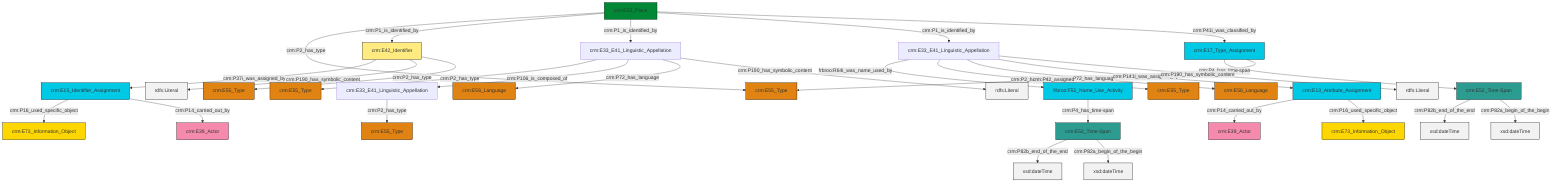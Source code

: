 graph TD
classDef Literal fill:#f2f2f2,stroke:#000000;
classDef CRM_Entity fill:#FFFFFF,stroke:#000000;
classDef Temporal_Entity fill:#00C9E6, stroke:#000000;
classDef Type fill:#E18312, stroke:#000000;
classDef Time-Span fill:#2C9C91, stroke:#000000;
classDef Appellation fill:#FFEB7F, stroke:#000000;
classDef Place fill:#008836, stroke:#000000;
classDef Persistent_Item fill:#B266B2, stroke:#000000;
classDef Conceptual_Object fill:#FFD700, stroke:#000000;
classDef Physical_Thing fill:#D2B48C, stroke:#000000;
classDef Actor fill:#f58aad, stroke:#000000;
classDef PC_Classes fill:#4ce600, stroke:#000000;
classDef Multi fill:#cccccc,stroke:#000000;

0["crm:E53_Place"]:::Place -->|crm:P2_has_type| 1["crm:E55_Type"]:::Type
4["crm:E52_Time-Span"]:::Time-Span -->|crm:P82b_end_of_the_end| 5[xsd:dateTime]:::Literal
2["crm:E33_E41_Linguistic_Appellation"]:::Default -->|frbroo:R64i_was_name_used_by| 6["frbroo:F52_Name_Use_Activity"]:::Temporal_Entity
11["crm:E42_Identifier"]:::Appellation -->|crm:P37i_was_assigned_by| 12["crm:E15_Identifier_Assignment"]:::Temporal_Entity
11["crm:E42_Identifier"]:::Appellation -->|crm:P190_has_symbolic_content| 13[rdfs:Literal]:::Literal
12["crm:E15_Identifier_Assignment"]:::Temporal_Entity -->|crm:P16_used_specific_object| 14["crm:E73_Information_Object"]:::Conceptual_Object
17["crm:E33_E41_Linguistic_Appellation"]:::Default -->|crm:P2_has_type| 18["crm:E55_Type"]:::Type
4["crm:E52_Time-Span"]:::Time-Span -->|crm:P82a_begin_of_the_begin| 21[xsd:dateTime]:::Literal
0["crm:E53_Place"]:::Place -->|crm:P1_is_identified_by| 11["crm:E42_Identifier"]:::Appellation
0["crm:E53_Place"]:::Place -->|crm:P1_is_identified_by| 24["crm:E33_E41_Linguistic_Appellation"]:::Default
2["crm:E33_E41_Linguistic_Appellation"]:::Default -->|crm:P2_has_type| 26["crm:E55_Type"]:::Type
0["crm:E53_Place"]:::Place -->|crm:P1_is_identified_by| 2["crm:E33_E41_Linguistic_Appellation"]:::Default
27["crm:E17_Type_Assignment"]:::Temporal_Entity -->|crm:P4_has_time-span| 4["crm:E52_Time-Span"]:::Time-Span
2["crm:E33_E41_Linguistic_Appellation"]:::Default -->|crm:P72_has_language| 29["crm:E56_Language"]:::Type
9["crm:E52_Time-Span"]:::Time-Span -->|crm:P82b_end_of_the_end| 32[xsd:dateTime]:::Literal
6["frbroo:F52_Name_Use_Activity"]:::Temporal_Entity -->|crm:P4_has_time-span| 9["crm:E52_Time-Span"]:::Time-Span
24["crm:E33_E41_Linguistic_Appellation"]:::Default -->|crm:P2_has_type| 19["crm:E55_Type"]:::Type
11["crm:E42_Identifier"]:::Appellation -->|crm:P2_has_type| 33["crm:E55_Type"]:::Type
2["crm:E33_E41_Linguistic_Appellation"]:::Default -->|crm:P141i_was_assigned_by| 35["crm:E13_Attribute_Assignment"]:::Temporal_Entity
27["crm:E17_Type_Assignment"]:::Temporal_Entity -->|crm:P42_assigned| 1["crm:E55_Type"]:::Type
9["crm:E52_Time-Span"]:::Time-Span -->|crm:P82a_begin_of_the_begin| 40[xsd:dateTime]:::Literal
12["crm:E15_Identifier_Assignment"]:::Temporal_Entity -->|crm:P14_carried_out_by| 15["crm:E39_Actor"]:::Actor
2["crm:E33_E41_Linguistic_Appellation"]:::Default -->|crm:P190_has_symbolic_content| 42[rdfs:Literal]:::Literal
35["crm:E13_Attribute_Assignment"]:::Temporal_Entity -->|crm:P14_carried_out_by| 7["crm:E39_Actor"]:::Actor
35["crm:E13_Attribute_Assignment"]:::Temporal_Entity -->|crm:P16_used_specific_object| 30["crm:E73_Information_Object"]:::Conceptual_Object
24["crm:E33_E41_Linguistic_Appellation"]:::Default -->|crm:P106_is_composed_of| 17["crm:E33_E41_Linguistic_Appellation"]:::Default
24["crm:E33_E41_Linguistic_Appellation"]:::Default -->|crm:P72_has_language| 44["crm:E56_Language"]:::Type
0["crm:E53_Place"]:::Place -->|crm:P41i_was_classified_by| 27["crm:E17_Type_Assignment"]:::Temporal_Entity
24["crm:E33_E41_Linguistic_Appellation"]:::Default -->|crm:P190_has_symbolic_content| 49[rdfs:Literal]:::Literal
